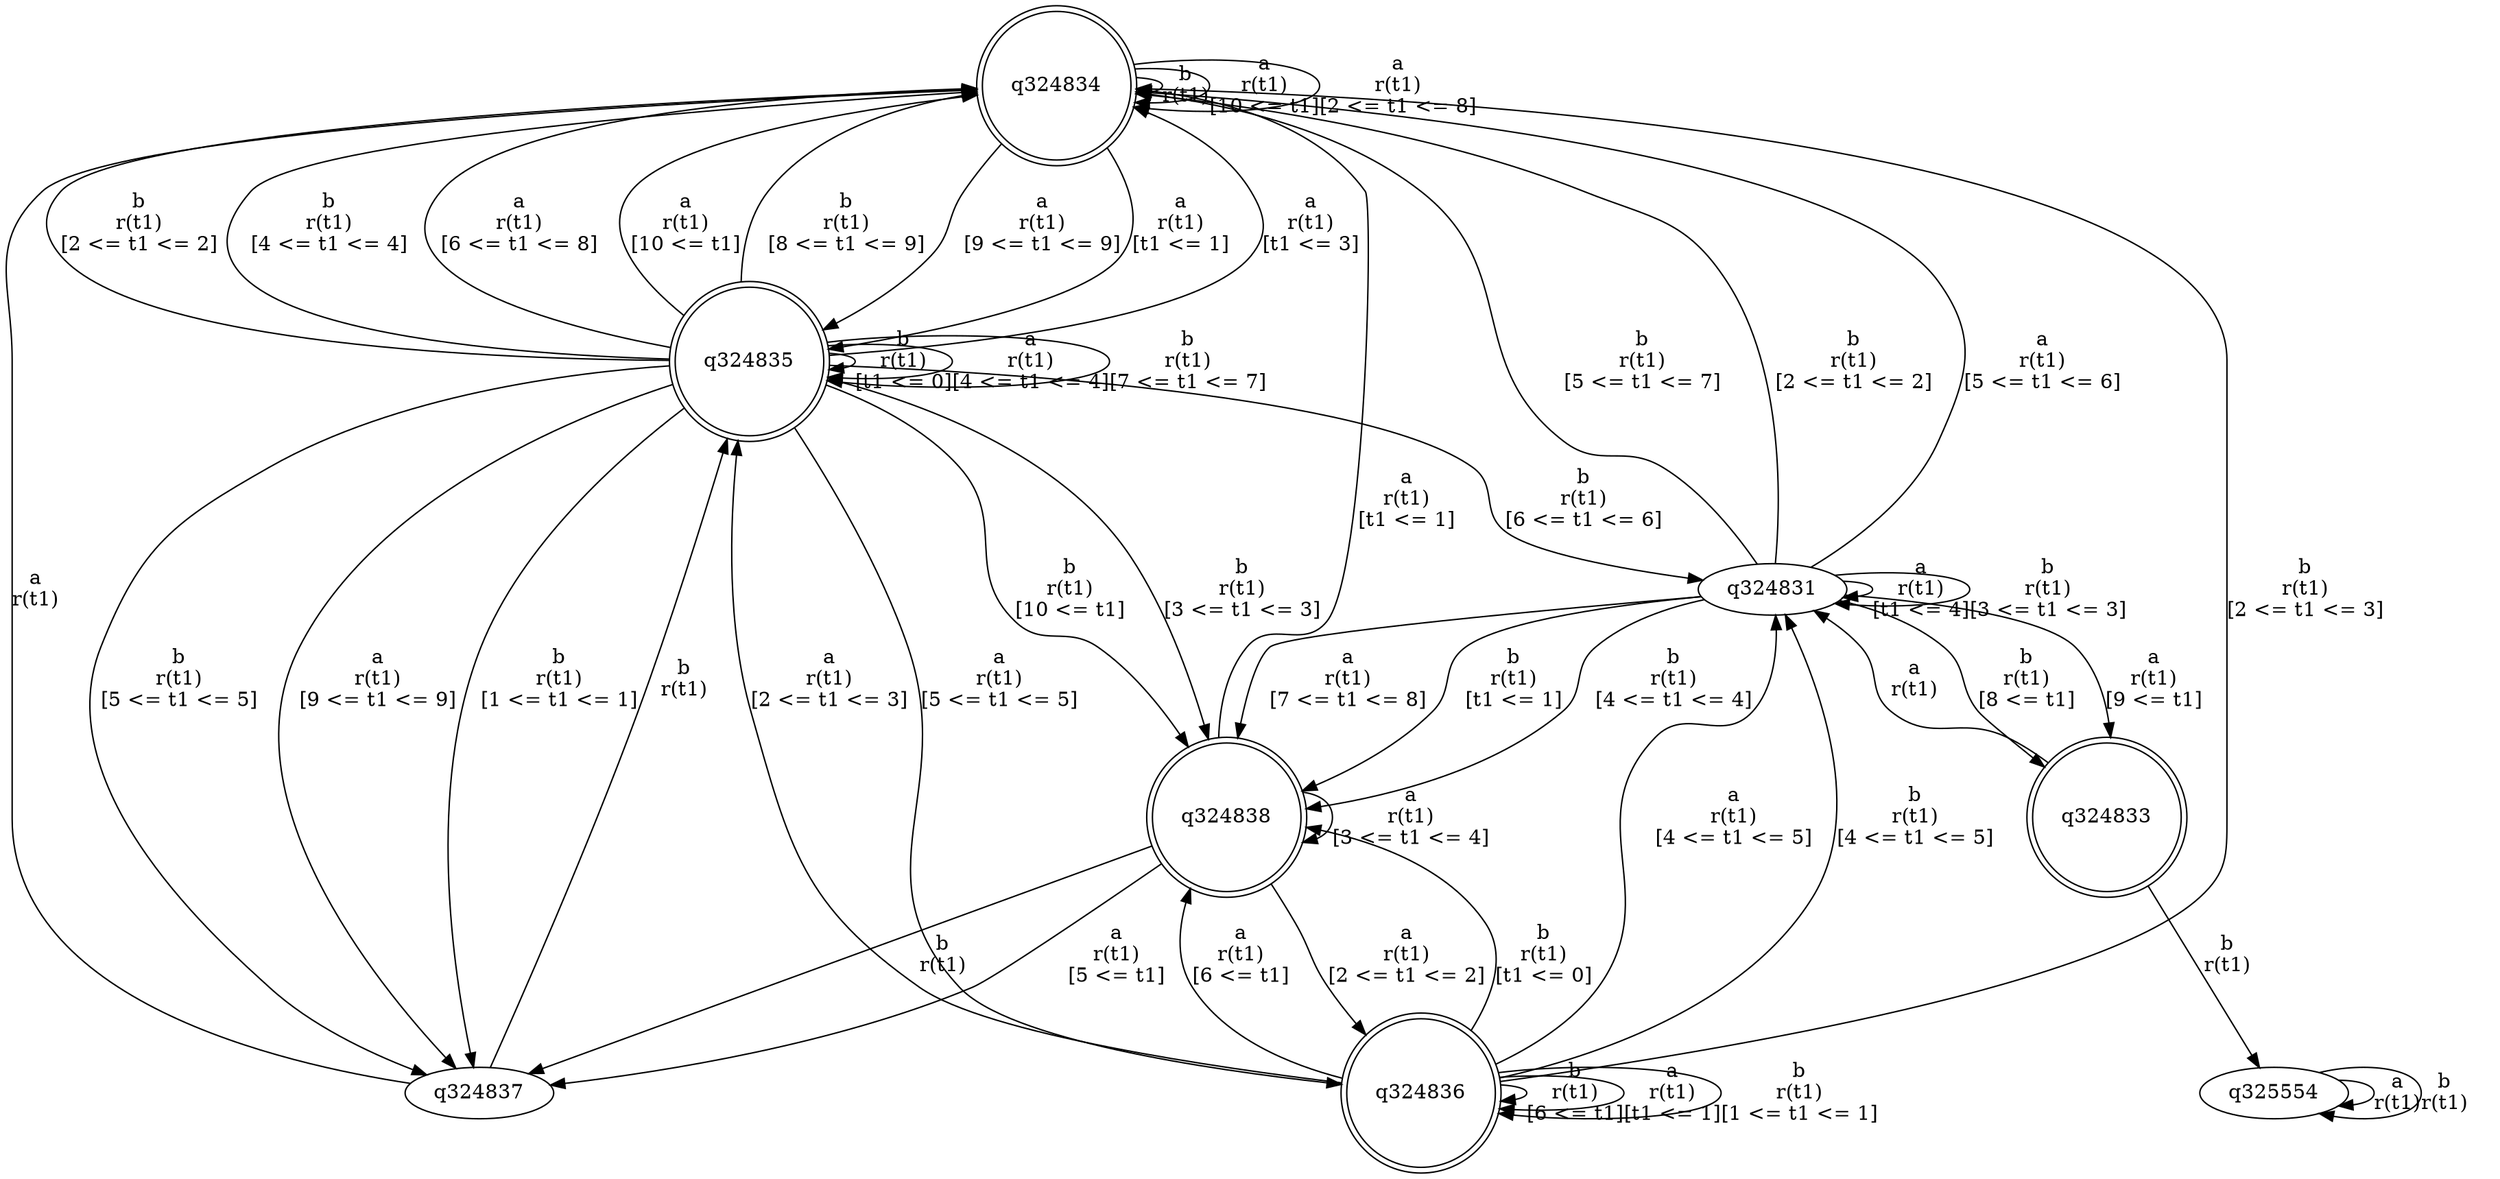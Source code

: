 digraph "tests_1/test93/solution101/solution_verwer" {
	q324834[label=q324834 shape=doublecircle]
	q324835[label=q324835 shape=doublecircle]
	q324837[label=q324837]
	q324838[label=q324838 shape=doublecircle]
	q324836[label=q324836 shape=doublecircle]
	q324831[label=q324831]
	q324833[label=q324833 shape=doublecircle]
	q325554[label=q325554]
	q324834 -> q324834[label="b\nr(t1)\n"]
	q324834 -> q324835[label="a\nr(t1)\n[9 <= t1 <= 9]"]
	q324835 -> q324835[label="b\nr(t1)\n[t1 <= 0]"]
	q324835 -> q324837[label="b\nr(t1)\n[1 <= t1 <= 1]"]
	q324837 -> q324834[label="a\nr(t1)\n"]
	q324837 -> q324835[label="b\nr(t1)\n"]
	q324835 -> q324834[label="a\nr(t1)\n[t1 <= 3]"]
	q324835 -> q324834[label="b\nr(t1)\n[2 <= t1 <= 2]"]
	q324835 -> q324835[label="a\nr(t1)\n[4 <= t1 <= 4]"]
	q324835 -> q324838[label="b\nr(t1)\n[3 <= t1 <= 3]"]
	q324838 -> q324837[label="b\nr(t1)\n"]
	q324838 -> q324834[label="a\nr(t1)\n[t1 <= 1]"]
	q324838 -> q324836[label="a\nr(t1)\n[2 <= t1 <= 2]"]
	q324836 -> q324838[label="b\nr(t1)\n[t1 <= 0]"]
	q324836 -> q324836[label="b\nr(t1)\n[6 <= t1]"]
	q324836 -> q324836[label="a\nr(t1)\n[t1 <= 1]"]
	q324836 -> q324836[label="b\nr(t1)\n[1 <= t1 <= 1]"]
	q324836 -> q324835[label="a\nr(t1)\n[2 <= t1 <= 3]"]
	q324836 -> q324834[label="b\nr(t1)\n[2 <= t1 <= 3]"]
	q324836 -> q324831[label="a\nr(t1)\n[4 <= t1 <= 5]"]
	q324831 -> q324838[label="b\nr(t1)\n[t1 <= 1]"]
	q324831 -> q324831[label="a\nr(t1)\n[t1 <= 4]"]
	q324831 -> q324834[label="b\nr(t1)\n[2 <= t1 <= 2]"]
	q324831 -> q324831[label="b\nr(t1)\n[3 <= t1 <= 3]"]
	q324831 -> q324834[label="a\nr(t1)\n[5 <= t1 <= 6]"]
	q324831 -> q324838[label="b\nr(t1)\n[4 <= t1 <= 4]"]
	q324831 -> q324838[label="a\nr(t1)\n[7 <= t1 <= 8]"]
	q324831 -> q324833[label="b\nr(t1)\n[8 <= t1]"]
	q324833 -> q325554[label="b\nr(t1)\n"]
	q325554 -> q325554[label="a\nr(t1)\n"]
	q325554 -> q325554[label="b\nr(t1)\n"]
	q324833 -> q324831[label="a\nr(t1)\n"]
	q324831 -> q324834[label="b\nr(t1)\n[5 <= t1 <= 7]"]
	q324831 -> q324833[label="a\nr(t1)\n[9 <= t1]"]
	q324836 -> q324838[label="a\nr(t1)\n[6 <= t1]"]
	q324836 -> q324831[label="b\nr(t1)\n[4 <= t1 <= 5]"]
	q324838 -> q324838[label="a\nr(t1)\n[3 <= t1 <= 4]"]
	q324838 -> q324837[label="a\nr(t1)\n[5 <= t1]"]
	q324835 -> q324836[label="a\nr(t1)\n[5 <= t1 <= 5]"]
	q324835 -> q324834[label="b\nr(t1)\n[4 <= t1 <= 4]"]
	q324835 -> q324837[label="b\nr(t1)\n[5 <= t1 <= 5]"]
	q324835 -> q324831[label="b\nr(t1)\n[6 <= t1 <= 6]"]
	q324835 -> q324834[label="a\nr(t1)\n[6 <= t1 <= 8]"]
	q324835 -> q324835[label="b\nr(t1)\n[7 <= t1 <= 7]"]
	q324835 -> q324837[label="a\nr(t1)\n[9 <= t1 <= 9]"]
	q324835 -> q324834[label="a\nr(t1)\n[10 <= t1]"]
	q324835 -> q324838[label="b\nr(t1)\n[10 <= t1]"]
	q324835 -> q324834[label="b\nr(t1)\n[8 <= t1 <= 9]"]
	q324834 -> q324834[label="a\nr(t1)\n[10 <= t1]"]
	q324834 -> q324834[label="a\nr(t1)\n[2 <= t1 <= 8]"]
	q324834 -> q324835[label="a\nr(t1)\n[t1 <= 1]"]
}
